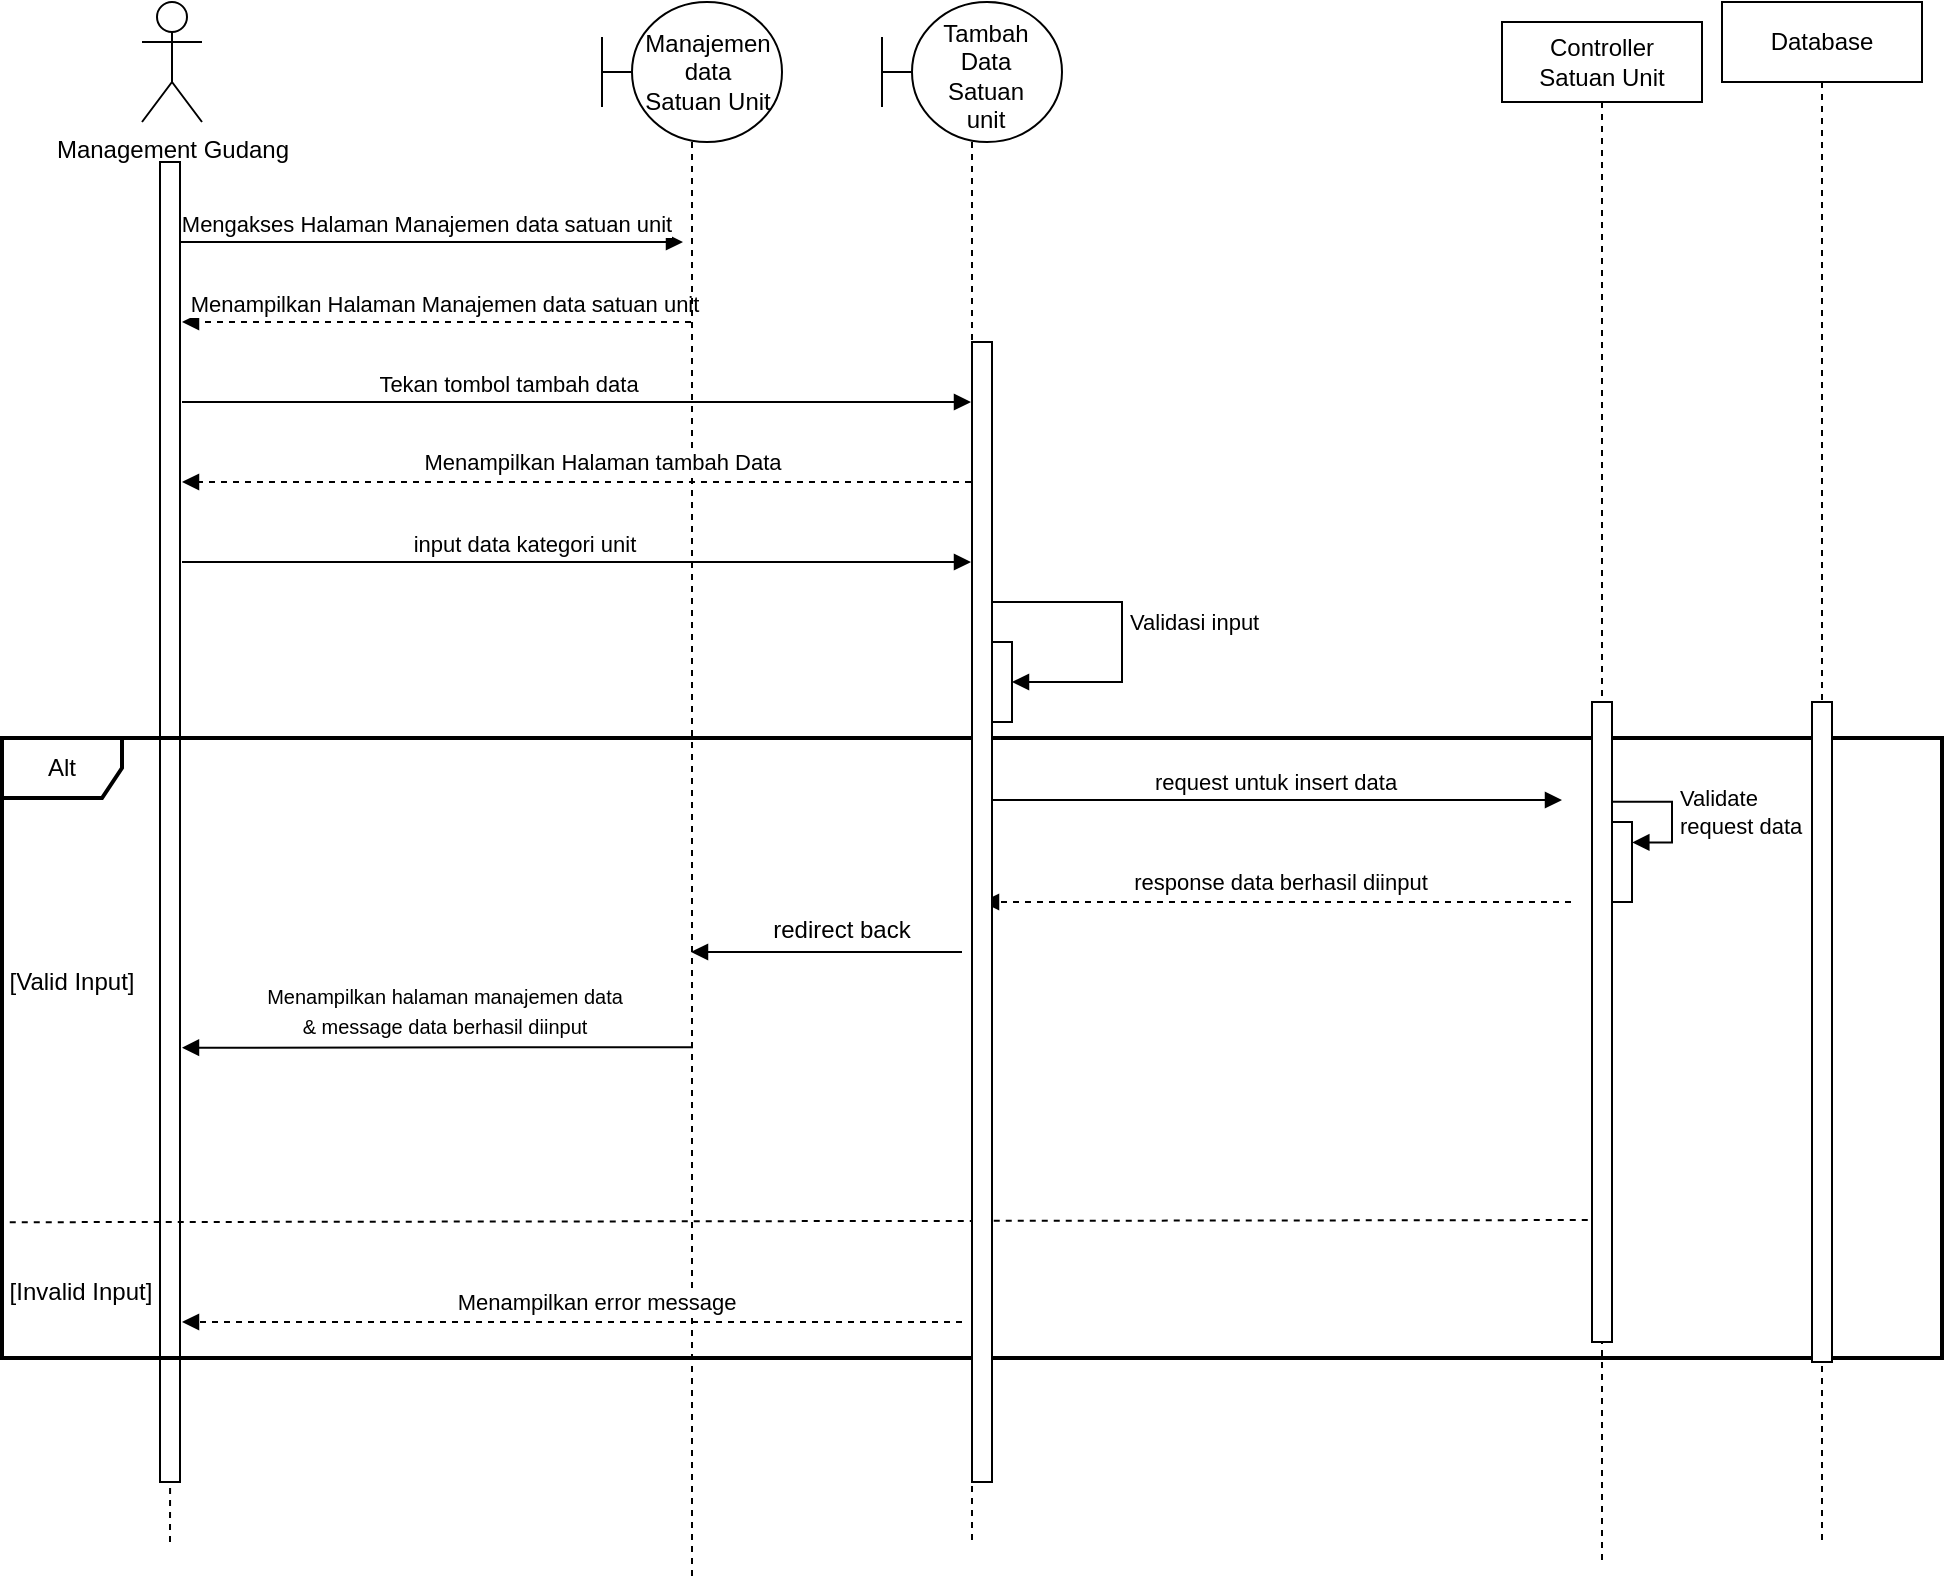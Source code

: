 <mxfile version="12.6.7" type="github">
  <diagram id="Rcd-lYa-Og5x9bV4wF2M" name="Page-1">
    <mxGraphModel dx="638" dy="399" grid="1" gridSize="10" guides="1" tooltips="1" connect="1" arrows="1" fold="1" page="1" pageScale="1" pageWidth="1100" pageHeight="850" math="0" shadow="0">
      <root>
        <mxCell id="0"/>
        <mxCell id="1" parent="0"/>
        <mxCell id="uG0OPi7SAyHWpeF-NSaY-43" value="&amp;nbsp;request untuk insert data" style="html=1;verticalAlign=bottom;endArrow=block;" parent="1" edge="1">
          <mxGeometry width="80" relative="1" as="geometry">
            <mxPoint x="570" y="439" as="sourcePoint"/>
            <mxPoint x="860" y="439" as="targetPoint"/>
          </mxGeometry>
        </mxCell>
        <mxCell id="uG0OPi7SAyHWpeF-NSaY-1" value="Management Gudang" style="shape=umlActor;verticalLabelPosition=bottom;labelBackgroundColor=#ffffff;verticalAlign=top;html=1;outlineConnect=0;" parent="1" vertex="1">
          <mxGeometry x="150" y="40" width="30" height="60" as="geometry"/>
        </mxCell>
        <mxCell id="uG0OPi7SAyHWpeF-NSaY-10" value="" style="endArrow=none;dashed=1;html=1;" parent="1" edge="1">
          <mxGeometry width="50" height="50" relative="1" as="geometry">
            <mxPoint x="164" y="810" as="sourcePoint"/>
            <mxPoint x="165" y="120" as="targetPoint"/>
          </mxGeometry>
        </mxCell>
        <mxCell id="uG0OPi7SAyHWpeF-NSaY-12" value="Mengakses Halaman Manajemen data satuan unit" style="html=1;verticalAlign=bottom;endArrow=block;" parent="1" source="uG0OPi7SAyHWpeF-NSaY-23" edge="1">
          <mxGeometry x="-0.025" width="80" relative="1" as="geometry">
            <mxPoint x="166" y="160" as="sourcePoint"/>
            <mxPoint x="420.5" y="160" as="targetPoint"/>
            <mxPoint as="offset"/>
          </mxGeometry>
        </mxCell>
        <mxCell id="uG0OPi7SAyHWpeF-NSaY-16" value="&lt;font style=&quot;font-size: 11px&quot;&gt;Menampilkan Halaman Manajemen data satuan unit&lt;/font&gt;" style="html=1;verticalAlign=bottom;endArrow=block;dashed=1;" parent="1" edge="1">
          <mxGeometry x="-0.022" width="80" relative="1" as="geometry">
            <mxPoint x="424.5" y="200" as="sourcePoint"/>
            <mxPoint x="170" y="200" as="targetPoint"/>
            <mxPoint x="1" as="offset"/>
          </mxGeometry>
        </mxCell>
        <mxCell id="uG0OPi7SAyHWpeF-NSaY-23" value="" style="html=1;points=[];perimeter=orthogonalPerimeter;" parent="1" vertex="1">
          <mxGeometry x="159" y="120" width="10" height="660" as="geometry"/>
        </mxCell>
        <mxCell id="uG0OPi7SAyHWpeF-NSaY-4" value="" style="shape=umlLifeline;participant=umlBoundary;perimeter=lifelinePerimeter;whiteSpace=wrap;html=1;container=1;collapsible=0;recursiveResize=0;verticalAlign=top;spacingTop=36;labelBackgroundColor=#ffffff;outlineConnect=0;size=70;" parent="1" vertex="1">
          <mxGeometry x="380" y="40" width="90" height="790" as="geometry"/>
        </mxCell>
        <mxCell id="uG0OPi7SAyHWpeF-NSaY-5" value="Manajemen data Satuan Unit" style="text;html=1;strokeColor=none;fillColor=none;align=center;verticalAlign=middle;whiteSpace=wrap;rounded=0;" parent="uG0OPi7SAyHWpeF-NSaY-4" vertex="1">
          <mxGeometry x="33" y="25" width="40" height="20" as="geometry"/>
        </mxCell>
        <mxCell id="uG0OPi7SAyHWpeF-NSaY-21" value="" style="html=1;verticalAlign=bottom;endArrow=block;" parent="uG0OPi7SAyHWpeF-NSaY-4" edge="1">
          <mxGeometry x="-0.025" width="80" relative="1" as="geometry">
            <mxPoint x="-210" y="200" as="sourcePoint"/>
            <mxPoint x="184.5" y="200" as="targetPoint"/>
            <mxPoint as="offset"/>
          </mxGeometry>
        </mxCell>
        <mxCell id="uG0OPi7SAyHWpeF-NSaY-22" value="&lt;font style=&quot;font-size: 11px&quot;&gt;Tekan tombol tambah data&lt;/font&gt;" style="text;html=1;align=center;verticalAlign=middle;resizable=0;points=[];labelBackgroundColor=#ffffff;" parent="uG0OPi7SAyHWpeF-NSaY-21" vertex="1" connectable="0">
          <mxGeometry x="-0.212" y="9" relative="1" as="geometry">
            <mxPoint x="7" as="offset"/>
          </mxGeometry>
        </mxCell>
        <mxCell id="uG0OPi7SAyHWpeF-NSaY-24" value="" style="html=1;verticalAlign=bottom;endArrow=block;" parent="uG0OPi7SAyHWpeF-NSaY-4" edge="1">
          <mxGeometry x="-0.025" width="80" relative="1" as="geometry">
            <mxPoint x="-210" y="280" as="sourcePoint"/>
            <mxPoint x="184.5" y="280" as="targetPoint"/>
            <mxPoint as="offset"/>
          </mxGeometry>
        </mxCell>
        <mxCell id="uG0OPi7SAyHWpeF-NSaY-25" value="&lt;font style=&quot;font-size: 11px&quot;&gt;input data kategori unit&lt;/font&gt;" style="text;html=1;align=center;verticalAlign=middle;resizable=0;points=[];labelBackgroundColor=#ffffff;" parent="uG0OPi7SAyHWpeF-NSaY-24" vertex="1" connectable="0">
          <mxGeometry x="-0.212" y="9" relative="1" as="geometry">
            <mxPoint x="15" as="offset"/>
          </mxGeometry>
        </mxCell>
        <mxCell id="uG0OPi7SAyHWpeF-NSaY-35" value="[Invalid Input]" style="text;html=1;strokeColor=none;fillColor=none;align=center;verticalAlign=middle;whiteSpace=wrap;rounded=0;" parent="1" vertex="1">
          <mxGeometry x="80" y="670" width="79" height="30" as="geometry"/>
        </mxCell>
        <mxCell id="uG0OPi7SAyHWpeF-NSaY-36" value="" style="endArrow=none;dashed=1;html=1;exitX=0.004;exitY=0.781;exitDx=0;exitDy=0;exitPerimeter=0;" parent="1" source="uG0OPi7SAyHWpeF-NSaY-34" edge="1">
          <mxGeometry width="50" height="50" relative="1" as="geometry">
            <mxPoint x="167" y="651" as="sourcePoint"/>
            <mxPoint x="886" y="649" as="targetPoint"/>
          </mxGeometry>
        </mxCell>
        <mxCell id="uG0OPi7SAyHWpeF-NSaY-38" value="" style="html=1;verticalAlign=bottom;endArrow=block;dashed=1;" parent="1" edge="1">
          <mxGeometry x="-0.025" width="80" relative="1" as="geometry">
            <mxPoint x="560" y="700" as="sourcePoint"/>
            <mxPoint x="170" y="700" as="targetPoint"/>
            <mxPoint as="offset"/>
          </mxGeometry>
        </mxCell>
        <mxCell id="uG0OPi7SAyHWpeF-NSaY-39" value="&lt;span style=&quot;font-size: 11px&quot;&gt;Menampilkan error message&lt;/span&gt;" style="text;html=1;align=center;verticalAlign=middle;resizable=0;points=[];labelBackgroundColor=#ffffff;" parent="uG0OPi7SAyHWpeF-NSaY-38" vertex="1" connectable="0">
          <mxGeometry x="-0.212" y="9" relative="1" as="geometry">
            <mxPoint x="-29.5" y="-19" as="offset"/>
          </mxGeometry>
        </mxCell>
        <mxCell id="uG0OPi7SAyHWpeF-NSaY-41" value="[Valid Input]" style="text;html=1;strokeColor=none;fillColor=none;align=center;verticalAlign=middle;whiteSpace=wrap;rounded=0;" parent="1" vertex="1">
          <mxGeometry x="80" y="520" width="70" height="20" as="geometry"/>
        </mxCell>
        <mxCell id="uG0OPi7SAyHWpeF-NSaY-47" value="" style="html=1;verticalAlign=bottom;endArrow=block;dashed=1;" parent="1" edge="1">
          <mxGeometry x="-0.025" width="80" relative="1" as="geometry">
            <mxPoint x="864.5" y="490" as="sourcePoint"/>
            <mxPoint x="570" y="490" as="targetPoint"/>
            <mxPoint as="offset"/>
          </mxGeometry>
        </mxCell>
        <mxCell id="uG0OPi7SAyHWpeF-NSaY-48" value="&lt;font style=&quot;font-size: 11px&quot;&gt;response data berhasil diinput&lt;/font&gt;" style="text;html=1;align=center;verticalAlign=middle;resizable=0;points=[];labelBackgroundColor=#ffffff;" parent="uG0OPi7SAyHWpeF-NSaY-47" vertex="1" connectable="0">
          <mxGeometry x="-0.212" y="9" relative="1" as="geometry">
            <mxPoint x="-29.5" y="-19" as="offset"/>
          </mxGeometry>
        </mxCell>
        <mxCell id="uG0OPi7SAyHWpeF-NSaY-49" value="" style="html=1;verticalAlign=bottom;endArrow=block;" parent="1" edge="1">
          <mxGeometry width="80" relative="1" as="geometry">
            <mxPoint x="560" y="515" as="sourcePoint"/>
            <mxPoint x="424.5" y="515" as="targetPoint"/>
          </mxGeometry>
        </mxCell>
        <mxCell id="uG0OPi7SAyHWpeF-NSaY-50" value="redirect back" style="text;html=1;strokeColor=none;fillColor=none;align=center;verticalAlign=middle;whiteSpace=wrap;rounded=0;" parent="1" vertex="1">
          <mxGeometry x="450" y="494" width="100" height="20" as="geometry"/>
        </mxCell>
        <mxCell id="uG0OPi7SAyHWpeF-NSaY-17" value="" style="html=1;verticalAlign=bottom;endArrow=block;dashed=1;" parent="1" edge="1">
          <mxGeometry x="-0.025" width="80" relative="1" as="geometry">
            <mxPoint x="564.5" y="280" as="sourcePoint"/>
            <mxPoint x="170" y="280" as="targetPoint"/>
            <mxPoint as="offset"/>
          </mxGeometry>
        </mxCell>
        <mxCell id="uG0OPi7SAyHWpeF-NSaY-18" value="&lt;font style=&quot;font-size: 11px&quot;&gt;Menampilkan&amp;nbsp;Halaman tambah Data&lt;/font&gt;" style="text;html=1;align=center;verticalAlign=middle;resizable=0;points=[];labelBackgroundColor=#ffffff;" parent="uG0OPi7SAyHWpeF-NSaY-17" vertex="1" connectable="0">
          <mxGeometry x="-0.212" y="9" relative="1" as="geometry">
            <mxPoint x="-29.5" y="-19" as="offset"/>
          </mxGeometry>
        </mxCell>
        <mxCell id="uG0OPi7SAyHWpeF-NSaY-53" value="" style="html=1;verticalAlign=bottom;endArrow=block;entryX=1.1;entryY=0.671;entryDx=0;entryDy=0;entryPerimeter=0;" parent="1" target="uG0OPi7SAyHWpeF-NSaY-23" edge="1">
          <mxGeometry width="80" relative="1" as="geometry">
            <mxPoint x="425.5" y="562.58" as="sourcePoint"/>
            <mxPoint x="180" y="563" as="targetPoint"/>
          </mxGeometry>
        </mxCell>
        <mxCell id="uG0OPi7SAyHWpeF-NSaY-55" value="&lt;font style=&quot;font-size: 10px&quot;&gt;Menampilkan halaman manajemen data&lt;br&gt;&amp;amp; message data berhasil diinput&lt;/font&gt;" style="text;html=1;align=center;verticalAlign=middle;resizable=0;points=[];labelBackgroundColor=#ffffff;" parent="uG0OPi7SAyHWpeF-NSaY-53" vertex="1" connectable="0">
          <mxGeometry x="0.119" y="-1" relative="1" as="geometry">
            <mxPoint x="17.83" y="-17.74" as="offset"/>
          </mxGeometry>
        </mxCell>
        <mxCell id="uG0OPi7SAyHWpeF-NSaY-34" value="Alt" style="shape=umlFrame;whiteSpace=wrap;html=1;strokeWidth=2;" parent="1" vertex="1">
          <mxGeometry x="80" y="408" width="970" height="310" as="geometry"/>
        </mxCell>
        <mxCell id="uG0OPi7SAyHWpeF-NSaY-31" value="Validasi input" style="edgeStyle=orthogonalEdgeStyle;html=1;align=left;spacingLeft=2;endArrow=block;rounded=0;" parent="1" source="uG0OPi7SAyHWpeF-NSaY-6" edge="1">
          <mxGeometry relative="1" as="geometry">
            <mxPoint x="615" y="340" as="sourcePoint"/>
            <Array as="points">
              <mxPoint x="640" y="340"/>
              <mxPoint x="640" y="380"/>
            </Array>
            <mxPoint x="585" y="380" as="targetPoint"/>
          </mxGeometry>
        </mxCell>
        <mxCell id="uG0OPi7SAyHWpeF-NSaY-6" value="" style="shape=umlLifeline;participant=umlBoundary;perimeter=lifelinePerimeter;whiteSpace=wrap;html=1;container=1;collapsible=0;recursiveResize=0;verticalAlign=top;spacingTop=36;labelBackgroundColor=#ffffff;outlineConnect=0;size=70;" parent="1" vertex="1">
          <mxGeometry x="520" y="40" width="90" height="770" as="geometry"/>
        </mxCell>
        <mxCell id="uG0OPi7SAyHWpeF-NSaY-7" value="Tambah Data Satuan unit" style="text;html=1;strokeColor=none;fillColor=none;align=center;verticalAlign=middle;whiteSpace=wrap;rounded=0;" parent="uG0OPi7SAyHWpeF-NSaY-6" vertex="1">
          <mxGeometry x="23.75" y="22" width="56.25" height="30" as="geometry"/>
        </mxCell>
        <mxCell id="uG0OPi7SAyHWpeF-NSaY-44" value="" style="html=1;points=[];perimeter=orthogonalPerimeter;" parent="uG0OPi7SAyHWpeF-NSaY-6" vertex="1">
          <mxGeometry x="45" y="170" width="10" height="570" as="geometry"/>
        </mxCell>
        <mxCell id="P45chUzkG9_80fgO4lDG-2" value="Database" style="shape=umlLifeline;perimeter=lifelinePerimeter;whiteSpace=wrap;html=1;container=1;collapsible=0;recursiveResize=0;outlineConnect=0;" parent="1" vertex="1">
          <mxGeometry x="940" y="40" width="100" height="770" as="geometry"/>
        </mxCell>
        <mxCell id="uG0OPi7SAyHWpeF-NSaY-46" value="" style="html=1;points=[];perimeter=orthogonalPerimeter;" parent="P45chUzkG9_80fgO4lDG-2" vertex="1">
          <mxGeometry x="45" y="350" width="10" height="330" as="geometry"/>
        </mxCell>
        <mxCell id="uG0OPi7SAyHWpeF-NSaY-30" value="" style="html=1;points=[];perimeter=orthogonalPerimeter;" parent="1" vertex="1">
          <mxGeometry x="575" y="360" width="10" height="40" as="geometry"/>
        </mxCell>
        <mxCell id="I9oGG7zPf5wMfXj9muGF-2" value="Controller&lt;br&gt;Satuan Unit" style="shape=umlLifeline;perimeter=lifelinePerimeter;whiteSpace=wrap;html=1;container=1;collapsible=0;recursiveResize=0;outlineConnect=0;" vertex="1" parent="1">
          <mxGeometry x="830" y="50" width="100" height="770" as="geometry"/>
        </mxCell>
        <mxCell id="I9oGG7zPf5wMfXj9muGF-3" value="" style="html=1;points=[];perimeter=orthogonalPerimeter;" vertex="1" parent="I9oGG7zPf5wMfXj9muGF-2">
          <mxGeometry x="45" y="340" width="10" height="320" as="geometry"/>
        </mxCell>
        <mxCell id="I9oGG7zPf5wMfXj9muGF-6" value="" style="html=1;points=[];perimeter=orthogonalPerimeter;" vertex="1" parent="I9oGG7zPf5wMfXj9muGF-2">
          <mxGeometry x="55" y="400" width="10" height="40" as="geometry"/>
        </mxCell>
        <mxCell id="I9oGG7zPf5wMfXj9muGF-7" value="Validate&amp;nbsp;&lt;br&gt;request data" style="edgeStyle=orthogonalEdgeStyle;html=1;align=left;spacingLeft=2;endArrow=block;rounded=0;exitX=0.97;exitY=0.156;exitDx=0;exitDy=0;exitPerimeter=0;entryX=1.017;entryY=0.255;entryDx=0;entryDy=0;entryPerimeter=0;" edge="1" target="I9oGG7zPf5wMfXj9muGF-6" parent="I9oGG7zPf5wMfXj9muGF-2" source="I9oGG7zPf5wMfXj9muGF-3">
          <mxGeometry relative="1" as="geometry">
            <mxPoint x="60" y="390" as="sourcePoint"/>
            <Array as="points">
              <mxPoint x="85" y="390"/>
              <mxPoint x="85" y="410"/>
            </Array>
            <mxPoint x="70" y="420" as="targetPoint"/>
          </mxGeometry>
        </mxCell>
      </root>
    </mxGraphModel>
  </diagram>
</mxfile>
